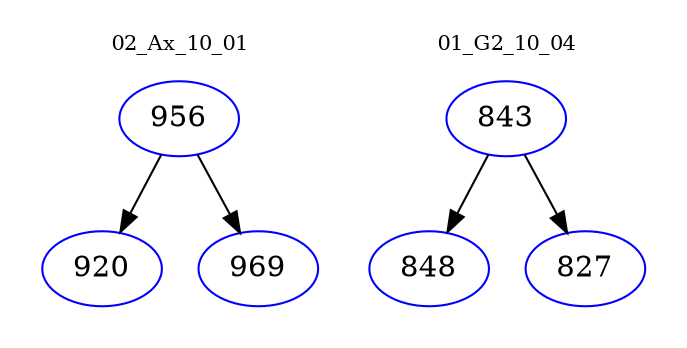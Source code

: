 digraph{
subgraph cluster_0 {
color = white
label = "02_Ax_10_01";
fontsize=10;
T0_956 [label="956", color="blue"]
T0_956 -> T0_920 [color="black"]
T0_920 [label="920", color="blue"]
T0_956 -> T0_969 [color="black"]
T0_969 [label="969", color="blue"]
}
subgraph cluster_1 {
color = white
label = "01_G2_10_04";
fontsize=10;
T1_843 [label="843", color="blue"]
T1_843 -> T1_848 [color="black"]
T1_848 [label="848", color="blue"]
T1_843 -> T1_827 [color="black"]
T1_827 [label="827", color="blue"]
}
}
